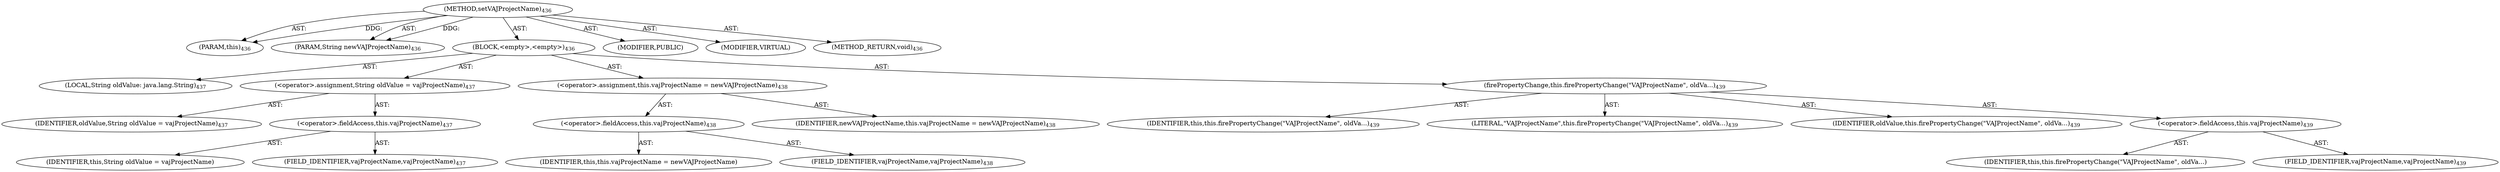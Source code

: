 digraph "setVAJProjectName" {  
"111669149727" [label = <(METHOD,setVAJProjectName)<SUB>436</SUB>> ]
"115964117012" [label = <(PARAM,this)<SUB>436</SUB>> ]
"115964117047" [label = <(PARAM,String newVAJProjectName)<SUB>436</SUB>> ]
"25769803823" [label = <(BLOCK,&lt;empty&gt;,&lt;empty&gt;)<SUB>436</SUB>> ]
"94489280528" [label = <(LOCAL,String oldValue: java.lang.String)<SUB>437</SUB>> ]
"30064771234" [label = <(&lt;operator&gt;.assignment,String oldValue = vajProjectName)<SUB>437</SUB>> ]
"68719476893" [label = <(IDENTIFIER,oldValue,String oldValue = vajProjectName)<SUB>437</SUB>> ]
"30064771235" [label = <(&lt;operator&gt;.fieldAccess,this.vajProjectName)<SUB>437</SUB>> ]
"68719476894" [label = <(IDENTIFIER,this,String oldValue = vajProjectName)> ]
"55834574889" [label = <(FIELD_IDENTIFIER,vajProjectName,vajProjectName)<SUB>437</SUB>> ]
"30064771236" [label = <(&lt;operator&gt;.assignment,this.vajProjectName = newVAJProjectName)<SUB>438</SUB>> ]
"30064771237" [label = <(&lt;operator&gt;.fieldAccess,this.vajProjectName)<SUB>438</SUB>> ]
"68719476895" [label = <(IDENTIFIER,this,this.vajProjectName = newVAJProjectName)> ]
"55834574890" [label = <(FIELD_IDENTIFIER,vajProjectName,vajProjectName)<SUB>438</SUB>> ]
"68719476896" [label = <(IDENTIFIER,newVAJProjectName,this.vajProjectName = newVAJProjectName)<SUB>438</SUB>> ]
"30064771238" [label = <(firePropertyChange,this.firePropertyChange(&quot;VAJProjectName&quot;, oldVa...)<SUB>439</SUB>> ]
"68719476764" [label = <(IDENTIFIER,this,this.firePropertyChange(&quot;VAJProjectName&quot;, oldVa...)<SUB>439</SUB>> ]
"90194313234" [label = <(LITERAL,&quot;VAJProjectName&quot;,this.firePropertyChange(&quot;VAJProjectName&quot;, oldVa...)<SUB>439</SUB>> ]
"68719476897" [label = <(IDENTIFIER,oldValue,this.firePropertyChange(&quot;VAJProjectName&quot;, oldVa...)<SUB>439</SUB>> ]
"30064771239" [label = <(&lt;operator&gt;.fieldAccess,this.vajProjectName)<SUB>439</SUB>> ]
"68719476898" [label = <(IDENTIFIER,this,this.firePropertyChange(&quot;VAJProjectName&quot;, oldVa...)> ]
"55834574891" [label = <(FIELD_IDENTIFIER,vajProjectName,vajProjectName)<SUB>439</SUB>> ]
"133143986250" [label = <(MODIFIER,PUBLIC)> ]
"133143986251" [label = <(MODIFIER,VIRTUAL)> ]
"128849018911" [label = <(METHOD_RETURN,void)<SUB>436</SUB>> ]
  "111669149727" -> "115964117012"  [ label = "AST: "] 
  "111669149727" -> "115964117047"  [ label = "AST: "] 
  "111669149727" -> "25769803823"  [ label = "AST: "] 
  "111669149727" -> "133143986250"  [ label = "AST: "] 
  "111669149727" -> "133143986251"  [ label = "AST: "] 
  "111669149727" -> "128849018911"  [ label = "AST: "] 
  "25769803823" -> "94489280528"  [ label = "AST: "] 
  "25769803823" -> "30064771234"  [ label = "AST: "] 
  "25769803823" -> "30064771236"  [ label = "AST: "] 
  "25769803823" -> "30064771238"  [ label = "AST: "] 
  "30064771234" -> "68719476893"  [ label = "AST: "] 
  "30064771234" -> "30064771235"  [ label = "AST: "] 
  "30064771235" -> "68719476894"  [ label = "AST: "] 
  "30064771235" -> "55834574889"  [ label = "AST: "] 
  "30064771236" -> "30064771237"  [ label = "AST: "] 
  "30064771236" -> "68719476896"  [ label = "AST: "] 
  "30064771237" -> "68719476895"  [ label = "AST: "] 
  "30064771237" -> "55834574890"  [ label = "AST: "] 
  "30064771238" -> "68719476764"  [ label = "AST: "] 
  "30064771238" -> "90194313234"  [ label = "AST: "] 
  "30064771238" -> "68719476897"  [ label = "AST: "] 
  "30064771238" -> "30064771239"  [ label = "AST: "] 
  "30064771239" -> "68719476898"  [ label = "AST: "] 
  "30064771239" -> "55834574891"  [ label = "AST: "] 
  "111669149727" -> "115964117012"  [ label = "DDG: "] 
  "111669149727" -> "115964117047"  [ label = "DDG: "] 
}
